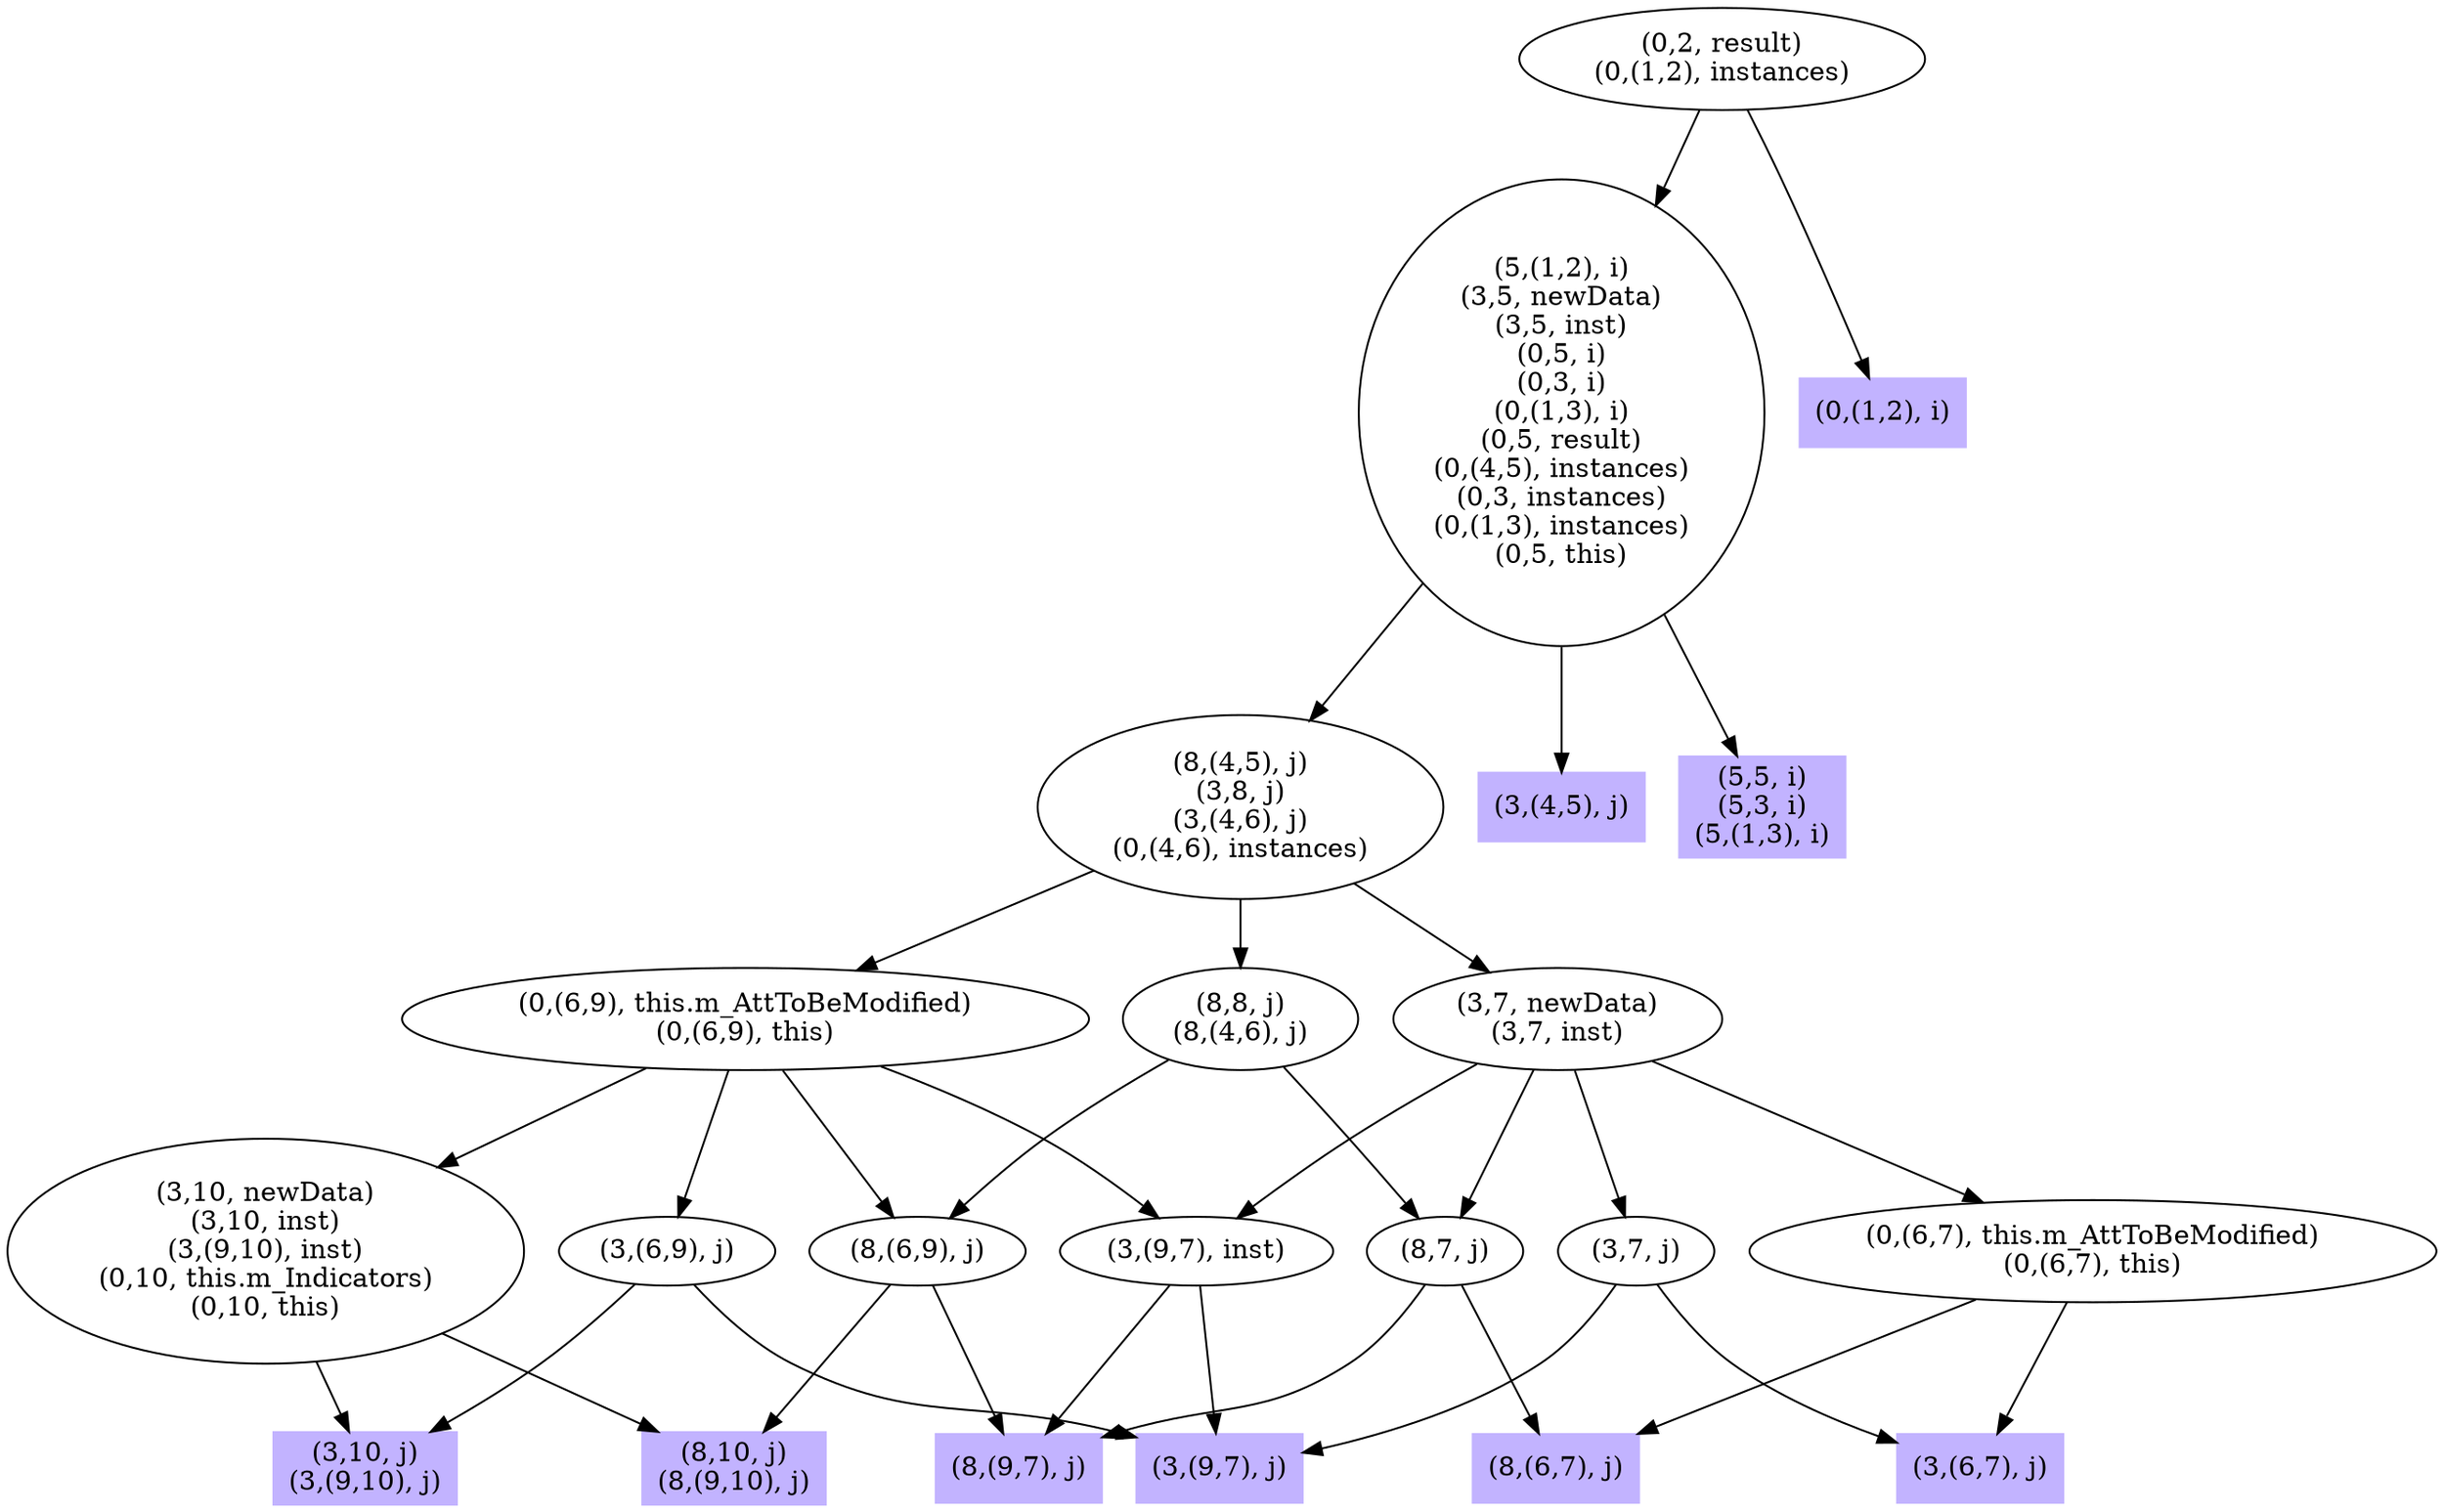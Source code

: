 digraph { 
202 [shape=box,style=filled,color=".7 .3 1.0",label="(3,10, j)\n(3,(9,10), j)"];
203 [shape=box,style=filled,color=".7 .3 1.0",label="(8,10, j)\n(8,(9,10), j)"];
204 [label="(3,10, newData)\n(3,10, inst)\n(3,(9,10), inst)\n(0,10, this.m_Indicators)\n(0,10, this)"];
205 [shape=box,style=filled,color=".7 .3 1.0",label="(3,(9,7), j)"];
206 [shape=box,style=filled,color=".7 .3 1.0",label="(8,(9,7), j)"];
207 [label="(3,(9,7), inst)"];
208 [label="(3,(6,9), j)"];
209 [label="(8,(6,9), j)"];
210 [label="(0,(6,9), this.m_AttToBeModified)\n(0,(6,9), this)"];
211 [shape=box,style=filled,color=".7 .3 1.0",label="(3,(6,7), j)"];
212 [shape=box,style=filled,color=".7 .3 1.0",label="(8,(6,7), j)"];
213 [label="(0,(6,7), this.m_AttToBeModified)\n(0,(6,7), this)"];
214 [label="(3,7, j)"];
215 [label="(8,7, j)"];
216 [label="(3,7, newData)\n(3,7, inst)"];
217 [label="(8,8, j)\n(8,(4,6), j)"];
218 [label="(8,(4,5), j)\n(3,8, j)\n(3,(4,6), j)\n(0,(4,6), instances)"];
219 [shape=box,style=filled,color=".7 .3 1.0",label="(3,(4,5), j)"];
220 [shape=box,style=filled,color=".7 .3 1.0",label="(5,5, i)\n(5,3, i)\n(5,(1,3), i)"];
221 [label="(5,(1,2), i)\n(3,5, newData)\n(3,5, inst)\n(0,5, i)\n(0,3, i)\n(0,(1,3), i)\n(0,5, result)\n(0,(4,5), instances)\n(0,3, instances)\n(0,(1,3), instances)\n(0,5, this)"];
222 [shape=box,style=filled,color=".7 .3 1.0",label="(0,(1,2), i)"];
223 [label="(0,2, result)\n(0,(1,2), instances)"];
204 -> 202;
204 -> 203;
207 -> 205;
207 -> 206;
208 -> 202;
208 -> 205;
209 -> 203;
209 -> 206;
210 -> 204;
210 -> 207;
210 -> 208;
210 -> 209;
213 -> 211;
213 -> 212;
214 -> 205;
214 -> 211;
215 -> 206;
215 -> 212;
216 -> 207;
216 -> 213;
216 -> 214;
216 -> 215;
217 -> 209;
217 -> 215;
218 -> 210;
218 -> 216;
218 -> 217;
221 -> 218;
221 -> 219;
221 -> 220;
223 -> 221;
223 -> 222;
}